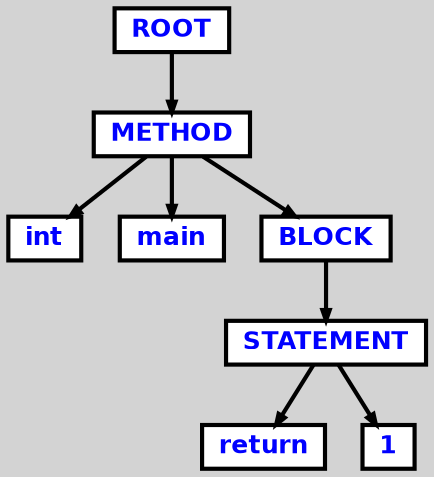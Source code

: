 digraph {

	ordering=out;
	ranksep=.4;
	bgcolor="lightgrey"; node [shape=box, fixedsize=false, fontsize=12, fontname="Helvetica-bold", fontcolor="blue"
		width=.25, height=.25, color="black", fillcolor="white", style="filled, solid, bold"];
	edge [arrowsize=.5, color="black", style="bold"]

  n0 [label="ROOT"];
  n1 [label="METHOD"];
  n1 [label="METHOD"];
  n2 [label="int"];
  n3 [label="main"];
  n4 [label="BLOCK"];
  n4 [label="BLOCK"];
  n5 [label="STATEMENT"];
  n5 [label="STATEMENT"];
  n6 [label="return"];
  n7 [label="1"];

  n0 -> n1 // "ROOT" -> "METHOD"
  n1 -> n2 // "METHOD" -> "int"
  n1 -> n3 // "METHOD" -> "main"
  n1 -> n4 // "METHOD" -> "BLOCK"
  n4 -> n5 // "BLOCK" -> "STATEMENT"
  n5 -> n6 // "STATEMENT" -> "return"
  n5 -> n7 // "STATEMENT" -> "1"

}

